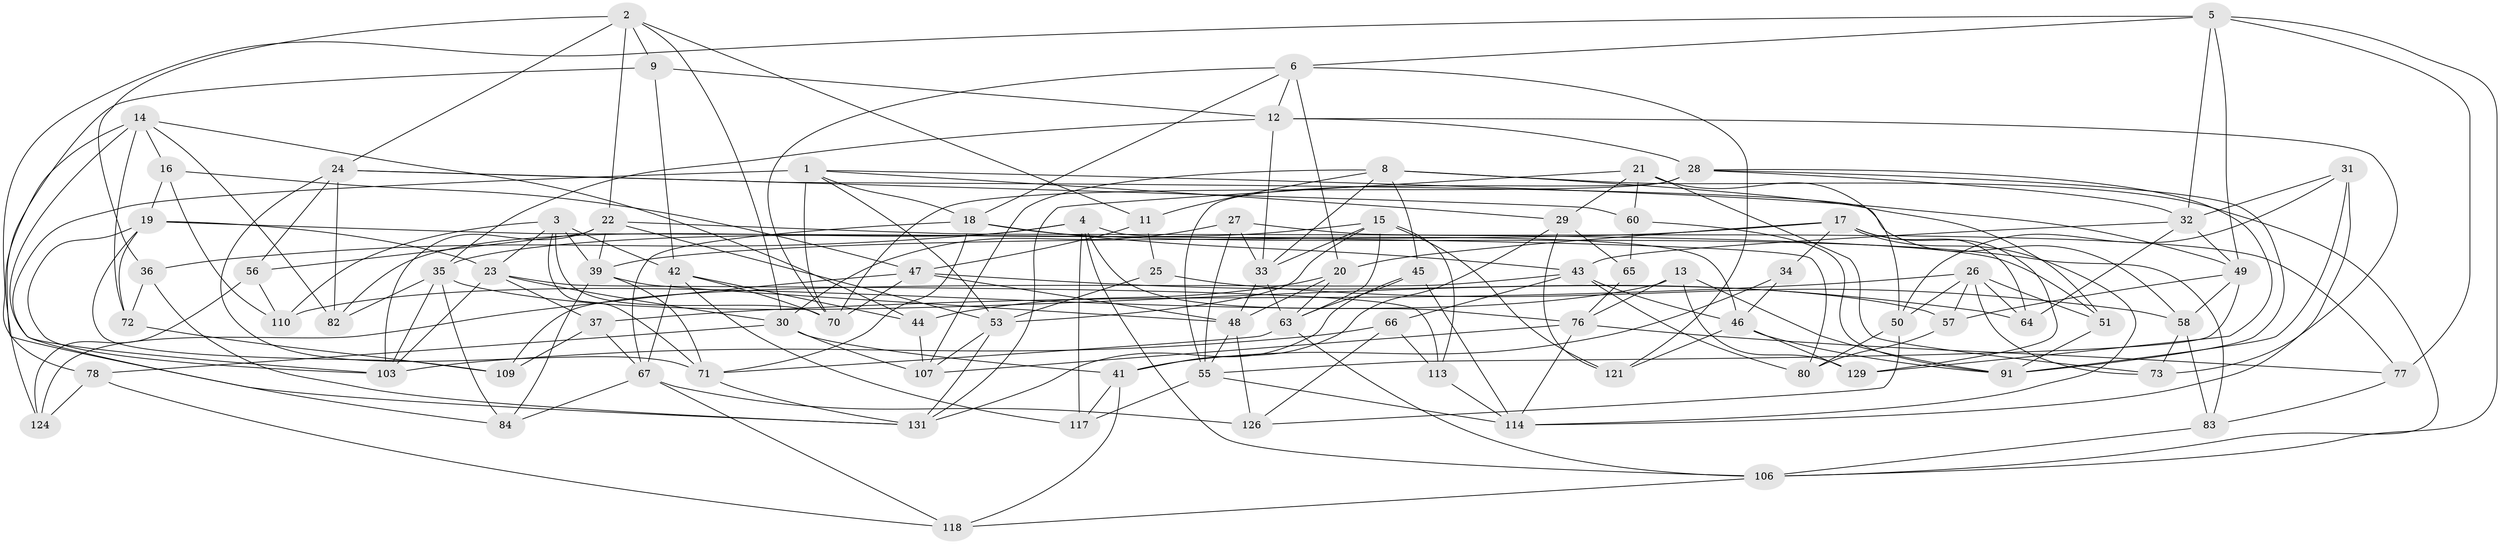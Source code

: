 // original degree distribution, {4: 1.0}
// Generated by graph-tools (version 1.1) at 2025/11/02/27/25 16:11:43]
// undirected, 84 vertices, 211 edges
graph export_dot {
graph [start="1"]
  node [color=gray90,style=filled];
  1 [super="+98"];
  2 [super="+97"];
  3 [super="+7"];
  4 [super="+10"];
  5 [super="+61"];
  6 [super="+111"];
  8 [super="+100"];
  9;
  11;
  12 [super="+125"];
  13;
  14 [super="+92"];
  15 [super="+81"];
  16;
  17 [super="+128"];
  18 [super="+99"];
  19 [super="+38"];
  20 [super="+101"];
  21 [super="+62"];
  22 [super="+69"];
  23 [super="+115"];
  24 [super="+74"];
  25;
  26 [super="+89"];
  27;
  28 [super="+79"];
  29 [super="+104"];
  30 [super="+40"];
  31;
  32 [super="+68"];
  33 [super="+90"];
  34;
  35 [super="+105"];
  36;
  37;
  39 [super="+94"];
  41 [super="+75"];
  42 [super="+102"];
  43 [super="+59"];
  44 [super="+127"];
  45;
  46 [super="+120"];
  47 [super="+54"];
  48 [super="+52"];
  49 [super="+85"];
  50 [super="+112"];
  51;
  53 [super="+88"];
  55 [super="+87"];
  56;
  57;
  58 [super="+86"];
  60;
  63 [super="+119"];
  64;
  65;
  66;
  67 [super="+123"];
  70 [super="+95"];
  71 [super="+116"];
  72;
  73;
  76 [super="+96"];
  77;
  78;
  80;
  82;
  83;
  84;
  91 [super="+93"];
  103 [super="+108"];
  106 [super="+133"];
  107 [super="+130"];
  109;
  110;
  113;
  114 [super="+122"];
  117;
  118;
  121;
  124;
  126;
  129;
  131 [super="+132"];
  1 -- 18;
  1 -- 70;
  1 -- 53;
  1 -- 49;
  1 -- 84;
  1 -- 29;
  2 -- 30;
  2 -- 36;
  2 -- 22;
  2 -- 24;
  2 -- 9;
  2 -- 11;
  3 -- 71;
  3 -- 39;
  3 -- 23;
  3 -- 110;
  3 -- 42;
  3 -- 70;
  4 -- 36;
  4 -- 46;
  4 -- 82;
  4 -- 117;
  4 -- 106;
  4 -- 76;
  5 -- 106;
  5 -- 78;
  5 -- 6;
  5 -- 32;
  5 -- 77;
  5 -- 49;
  6 -- 70;
  6 -- 12;
  6 -- 121;
  6 -- 18;
  6 -- 20;
  8 -- 45;
  8 -- 106;
  8 -- 51;
  8 -- 11;
  8 -- 33;
  8 -- 107;
  9 -- 12;
  9 -- 42;
  9 -- 131;
  11 -- 47;
  11 -- 25;
  12 -- 73;
  12 -- 28;
  12 -- 33;
  12 -- 35;
  13 -- 129;
  13 -- 110;
  13 -- 91;
  13 -- 76;
  14 -- 124;
  14 -- 103;
  14 -- 44;
  14 -- 16;
  14 -- 82;
  14 -- 72;
  15 -- 63;
  15 -- 33;
  15 -- 53;
  15 -- 113;
  15 -- 35;
  15 -- 121;
  16 -- 19;
  16 -- 110;
  16 -- 47;
  17 -- 114;
  17 -- 64;
  17 -- 129;
  17 -- 34;
  17 -- 39;
  17 -- 20;
  18 -- 67;
  18 -- 83;
  18 -- 43;
  18 -- 71;
  19 -- 80;
  19 -- 23;
  19 -- 72;
  19 -- 109;
  19 -- 103;
  20 -- 44 [weight=2];
  20 -- 63;
  20 -- 48;
  21 -- 60;
  21 -- 73;
  21 -- 50 [weight=2];
  21 -- 29;
  21 -- 131;
  22 -- 51;
  22 -- 56;
  22 -- 53;
  22 -- 39;
  22 -- 103;
  23 -- 37;
  23 -- 113;
  23 -- 30;
  23 -- 103;
  24 -- 60;
  24 -- 71;
  24 -- 56;
  24 -- 58;
  24 -- 82;
  25 -- 58 [weight=2];
  25 -- 53;
  26 -- 37;
  26 -- 57;
  26 -- 73;
  26 -- 64;
  26 -- 51;
  26 -- 50;
  27 -- 30;
  27 -- 33;
  27 -- 77;
  27 -- 55;
  28 -- 32;
  28 -- 70;
  28 -- 129;
  28 -- 91;
  28 -- 55;
  29 -- 65 [weight=2];
  29 -- 121;
  29 -- 41;
  30 -- 107;
  30 -- 78;
  30 -- 41;
  31 -- 32;
  31 -- 91;
  31 -- 114;
  31 -- 50;
  32 -- 64;
  32 -- 49;
  32 -- 43;
  33 -- 48;
  33 -- 63;
  34 -- 41 [weight=2];
  34 -- 46;
  35 -- 103;
  35 -- 82;
  35 -- 57;
  35 -- 84;
  36 -- 72;
  36 -- 131;
  37 -- 109;
  37 -- 67;
  39 -- 84;
  39 -- 48;
  39 -- 71;
  41 -- 117;
  41 -- 118;
  42 -- 44;
  42 -- 117;
  42 -- 70;
  42 -- 67;
  43 -- 109;
  43 -- 80;
  43 -- 66;
  43 -- 46;
  44 -- 107 [weight=2];
  45 -- 63;
  45 -- 131;
  45 -- 114;
  46 -- 121;
  46 -- 91;
  46 -- 129;
  47 -- 70;
  47 -- 64;
  47 -- 48;
  47 -- 124;
  48 -- 126;
  48 -- 55;
  49 -- 58;
  49 -- 57;
  49 -- 55;
  50 -- 80;
  50 -- 126;
  51 -- 91;
  53 -- 107;
  53 -- 131;
  55 -- 114;
  55 -- 117;
  56 -- 110;
  56 -- 124;
  57 -- 80;
  58 -- 73;
  58 -- 83;
  60 -- 91;
  60 -- 65;
  63 -- 106;
  63 -- 71;
  65 -- 76;
  66 -- 113;
  66 -- 126;
  66 -- 103;
  67 -- 126;
  67 -- 118;
  67 -- 84;
  71 -- 131;
  72 -- 109;
  76 -- 114;
  76 -- 77;
  76 -- 107;
  77 -- 83;
  78 -- 118;
  78 -- 124;
  83 -- 106;
  106 -- 118;
  113 -- 114;
}
